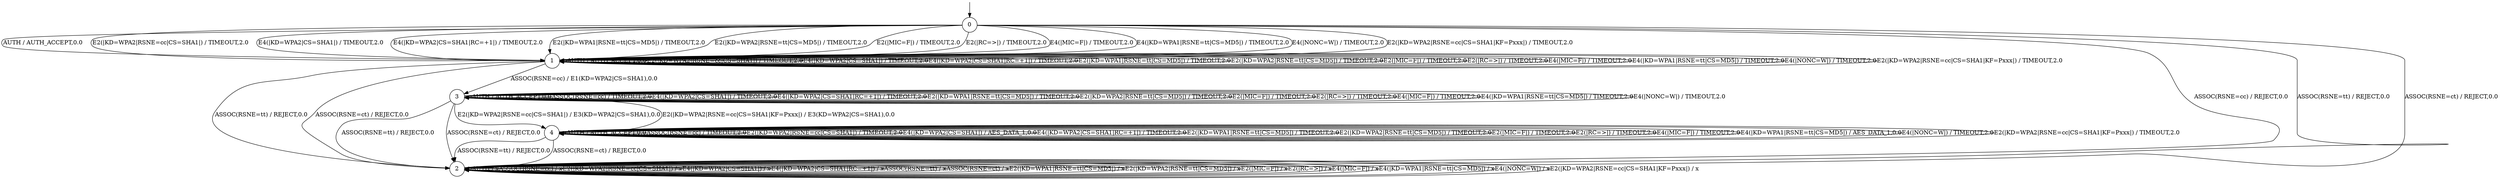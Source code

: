 digraph g {

	s0 [shape="circle" label="0"];
	s1 [shape="circle" label="1"];
	s2 [shape="circle" label="2"];
	s3 [shape="circle" label="3"];
	s4 [shape="circle" label="4"];
	s0 -> s1 [label="AUTH / AUTH_ACCEPT,0.0"];
	s0 -> s2 [label="ASSOC(RSNE=cc) / REJECT,0.0"];
	s0 -> s1 [label="E2(|KD=WPA2|RSNE=cc|CS=SHA1|) / TIMEOUT,2.0"];
	s0 -> s1 [label="E4(|KD=WPA2|CS=SHA1|) / TIMEOUT,2.0"];
	s0 -> s1 [label="E4(|KD=WPA2|CS=SHA1|RC=+1|) / TIMEOUT,2.0"];
	s0 -> s2 [label="ASSOC(RSNE=tt) / REJECT,0.0"];
	s0 -> s2 [label="ASSOC(RSNE=ct) / REJECT,0.0"];
	s0 -> s1 [label="E2(|KD=WPA1|RSNE=tt|CS=MD5|) / TIMEOUT,2.0"];
	s0 -> s1 [label="E2(|KD=WPA2|RSNE=tt|CS=MD5|) / TIMEOUT,2.0"];
	s0 -> s1 [label="E2(|MIC=F|) / TIMEOUT,2.0"];
	s0 -> s1 [label="E2(|RC=>|) / TIMEOUT,2.0"];
	s0 -> s1 [label="E4(|MIC=F|) / TIMEOUT,2.0"];
	s0 -> s1 [label="E4(|KD=WPA1|RSNE=tt|CS=MD5|) / TIMEOUT,2.0"];
	s0 -> s1 [label="E4(|NONC=W|) / TIMEOUT,2.0"];
	s0 -> s1 [label="E2(|KD=WPA2|RSNE=cc|CS=SHA1|KF=Pxxx|) / TIMEOUT,2.0"];
	s1 -> s1 [label="AUTH / AUTH_ACCEPT,0.0"];
	s1 -> s3 [label="ASSOC(RSNE=cc) / E1(KD=WPA2|CS=SHA1),0.0"];
	s1 -> s1 [label="E2(|KD=WPA2|RSNE=cc|CS=SHA1|) / TIMEOUT,2.0"];
	s1 -> s1 [label="E4(|KD=WPA2|CS=SHA1|) / TIMEOUT,2.0"];
	s1 -> s1 [label="E4(|KD=WPA2|CS=SHA1|RC=+1|) / TIMEOUT,2.0"];
	s1 -> s2 [label="ASSOC(RSNE=tt) / REJECT,0.0"];
	s1 -> s2 [label="ASSOC(RSNE=ct) / REJECT,0.0"];
	s1 -> s1 [label="E2(|KD=WPA1|RSNE=tt|CS=MD5|) / TIMEOUT,2.0"];
	s1 -> s1 [label="E2(|KD=WPA2|RSNE=tt|CS=MD5|) / TIMEOUT,2.0"];
	s1 -> s1 [label="E2(|MIC=F|) / TIMEOUT,2.0"];
	s1 -> s1 [label="E2(|RC=>|) / TIMEOUT,2.0"];
	s1 -> s1 [label="E4(|MIC=F|) / TIMEOUT,2.0"];
	s1 -> s1 [label="E4(|KD=WPA1|RSNE=tt|CS=MD5|) / TIMEOUT,2.0"];
	s1 -> s1 [label="E4(|NONC=W|) / TIMEOUT,2.0"];
	s1 -> s1 [label="E2(|KD=WPA2|RSNE=cc|CS=SHA1|KF=Pxxx|) / TIMEOUT,2.0"];
	s2 -> s2 [label="AUTH / x"];
	s2 -> s2 [label="ASSOC(RSNE=cc) / x"];
	s2 -> s2 [label="E2(|KD=WPA2|RSNE=cc|CS=SHA1|) / x"];
	s2 -> s2 [label="E4(|KD=WPA2|CS=SHA1|) / x"];
	s2 -> s2 [label="E4(|KD=WPA2|CS=SHA1|RC=+1|) / x"];
	s2 -> s2 [label="ASSOC(RSNE=tt) / x"];
	s2 -> s2 [label="ASSOC(RSNE=ct) / x"];
	s2 -> s2 [label="E2(|KD=WPA1|RSNE=tt|CS=MD5|) / x"];
	s2 -> s2 [label="E2(|KD=WPA2|RSNE=tt|CS=MD5|) / x"];
	s2 -> s2 [label="E2(|MIC=F|) / x"];
	s2 -> s2 [label="E2(|RC=>|) / x"];
	s2 -> s2 [label="E4(|MIC=F|) / x"];
	s2 -> s2 [label="E4(|KD=WPA1|RSNE=tt|CS=MD5|) / x"];
	s2 -> s2 [label="E4(|NONC=W|) / x"];
	s2 -> s2 [label="E2(|KD=WPA2|RSNE=cc|CS=SHA1|KF=Pxxx|) / x"];
	s3 -> s3 [label="AUTH / AUTH_ACCEPT,0.0"];
	s3 -> s3 [label="ASSOC(RSNE=cc) / TIMEOUT,2.0"];
	s3 -> s4 [label="E2(|KD=WPA2|RSNE=cc|CS=SHA1|) / E3(KD=WPA2|CS=SHA1),0.0"];
	s3 -> s3 [label="E4(|KD=WPA2|CS=SHA1|) / TIMEOUT,2.0"];
	s3 -> s3 [label="E4(|KD=WPA2|CS=SHA1|RC=+1|) / TIMEOUT,2.0"];
	s3 -> s2 [label="ASSOC(RSNE=tt) / REJECT,0.0"];
	s3 -> s2 [label="ASSOC(RSNE=ct) / REJECT,0.0"];
	s3 -> s3 [label="E2(|KD=WPA1|RSNE=tt|CS=MD5|) / TIMEOUT,2.0"];
	s3 -> s3 [label="E2(|KD=WPA2|RSNE=tt|CS=MD5|) / TIMEOUT,2.0"];
	s3 -> s3 [label="E2(|MIC=F|) / TIMEOUT,2.0"];
	s3 -> s3 [label="E2(|RC=>|) / TIMEOUT,2.0"];
	s3 -> s3 [label="E4(|MIC=F|) / TIMEOUT,2.0"];
	s3 -> s3 [label="E4(|KD=WPA1|RSNE=tt|CS=MD5|) / TIMEOUT,2.0"];
	s3 -> s3 [label="E4(|NONC=W|) / TIMEOUT,2.0"];
	s3 -> s4 [label="E2(|KD=WPA2|RSNE=cc|CS=SHA1|KF=Pxxx|) / E3(KD=WPA2|CS=SHA1),0.0"];
	s4 -> s4 [label="AUTH / AUTH_ACCEPT,0.0"];
	s4 -> s4 [label="ASSOC(RSNE=cc) / TIMEOUT,2.0"];
	s4 -> s4 [label="E2(|KD=WPA2|RSNE=cc|CS=SHA1|) / TIMEOUT,2.0"];
	s4 -> s4 [label="E4(|KD=WPA2|CS=SHA1|) / AES_DATA_1,0.0"];
	s4 -> s4 [label="E4(|KD=WPA2|CS=SHA1|RC=+1|) / TIMEOUT,2.0"];
	s4 -> s2 [label="ASSOC(RSNE=tt) / REJECT,0.0"];
	s4 -> s2 [label="ASSOC(RSNE=ct) / REJECT,0.0"];
	s4 -> s4 [label="E2(|KD=WPA1|RSNE=tt|CS=MD5|) / TIMEOUT,2.0"];
	s4 -> s4 [label="E2(|KD=WPA2|RSNE=tt|CS=MD5|) / TIMEOUT,2.0"];
	s4 -> s4 [label="E2(|MIC=F|) / TIMEOUT,2.0"];
	s4 -> s4 [label="E2(|RC=>|) / TIMEOUT,2.0"];
	s4 -> s4 [label="E4(|MIC=F|) / TIMEOUT,2.0"];
	s4 -> s4 [label="E4(|KD=WPA1|RSNE=tt|CS=MD5|) / AES_DATA_1,0.0"];
	s4 -> s4 [label="E4(|NONC=W|) / TIMEOUT,2.0"];
	s4 -> s4 [label="E2(|KD=WPA2|RSNE=cc|CS=SHA1|KF=Pxxx|) / TIMEOUT,2.0"];

__start0 [label="" shape="none" width="0" height="0"];
__start0 -> s0;

}
